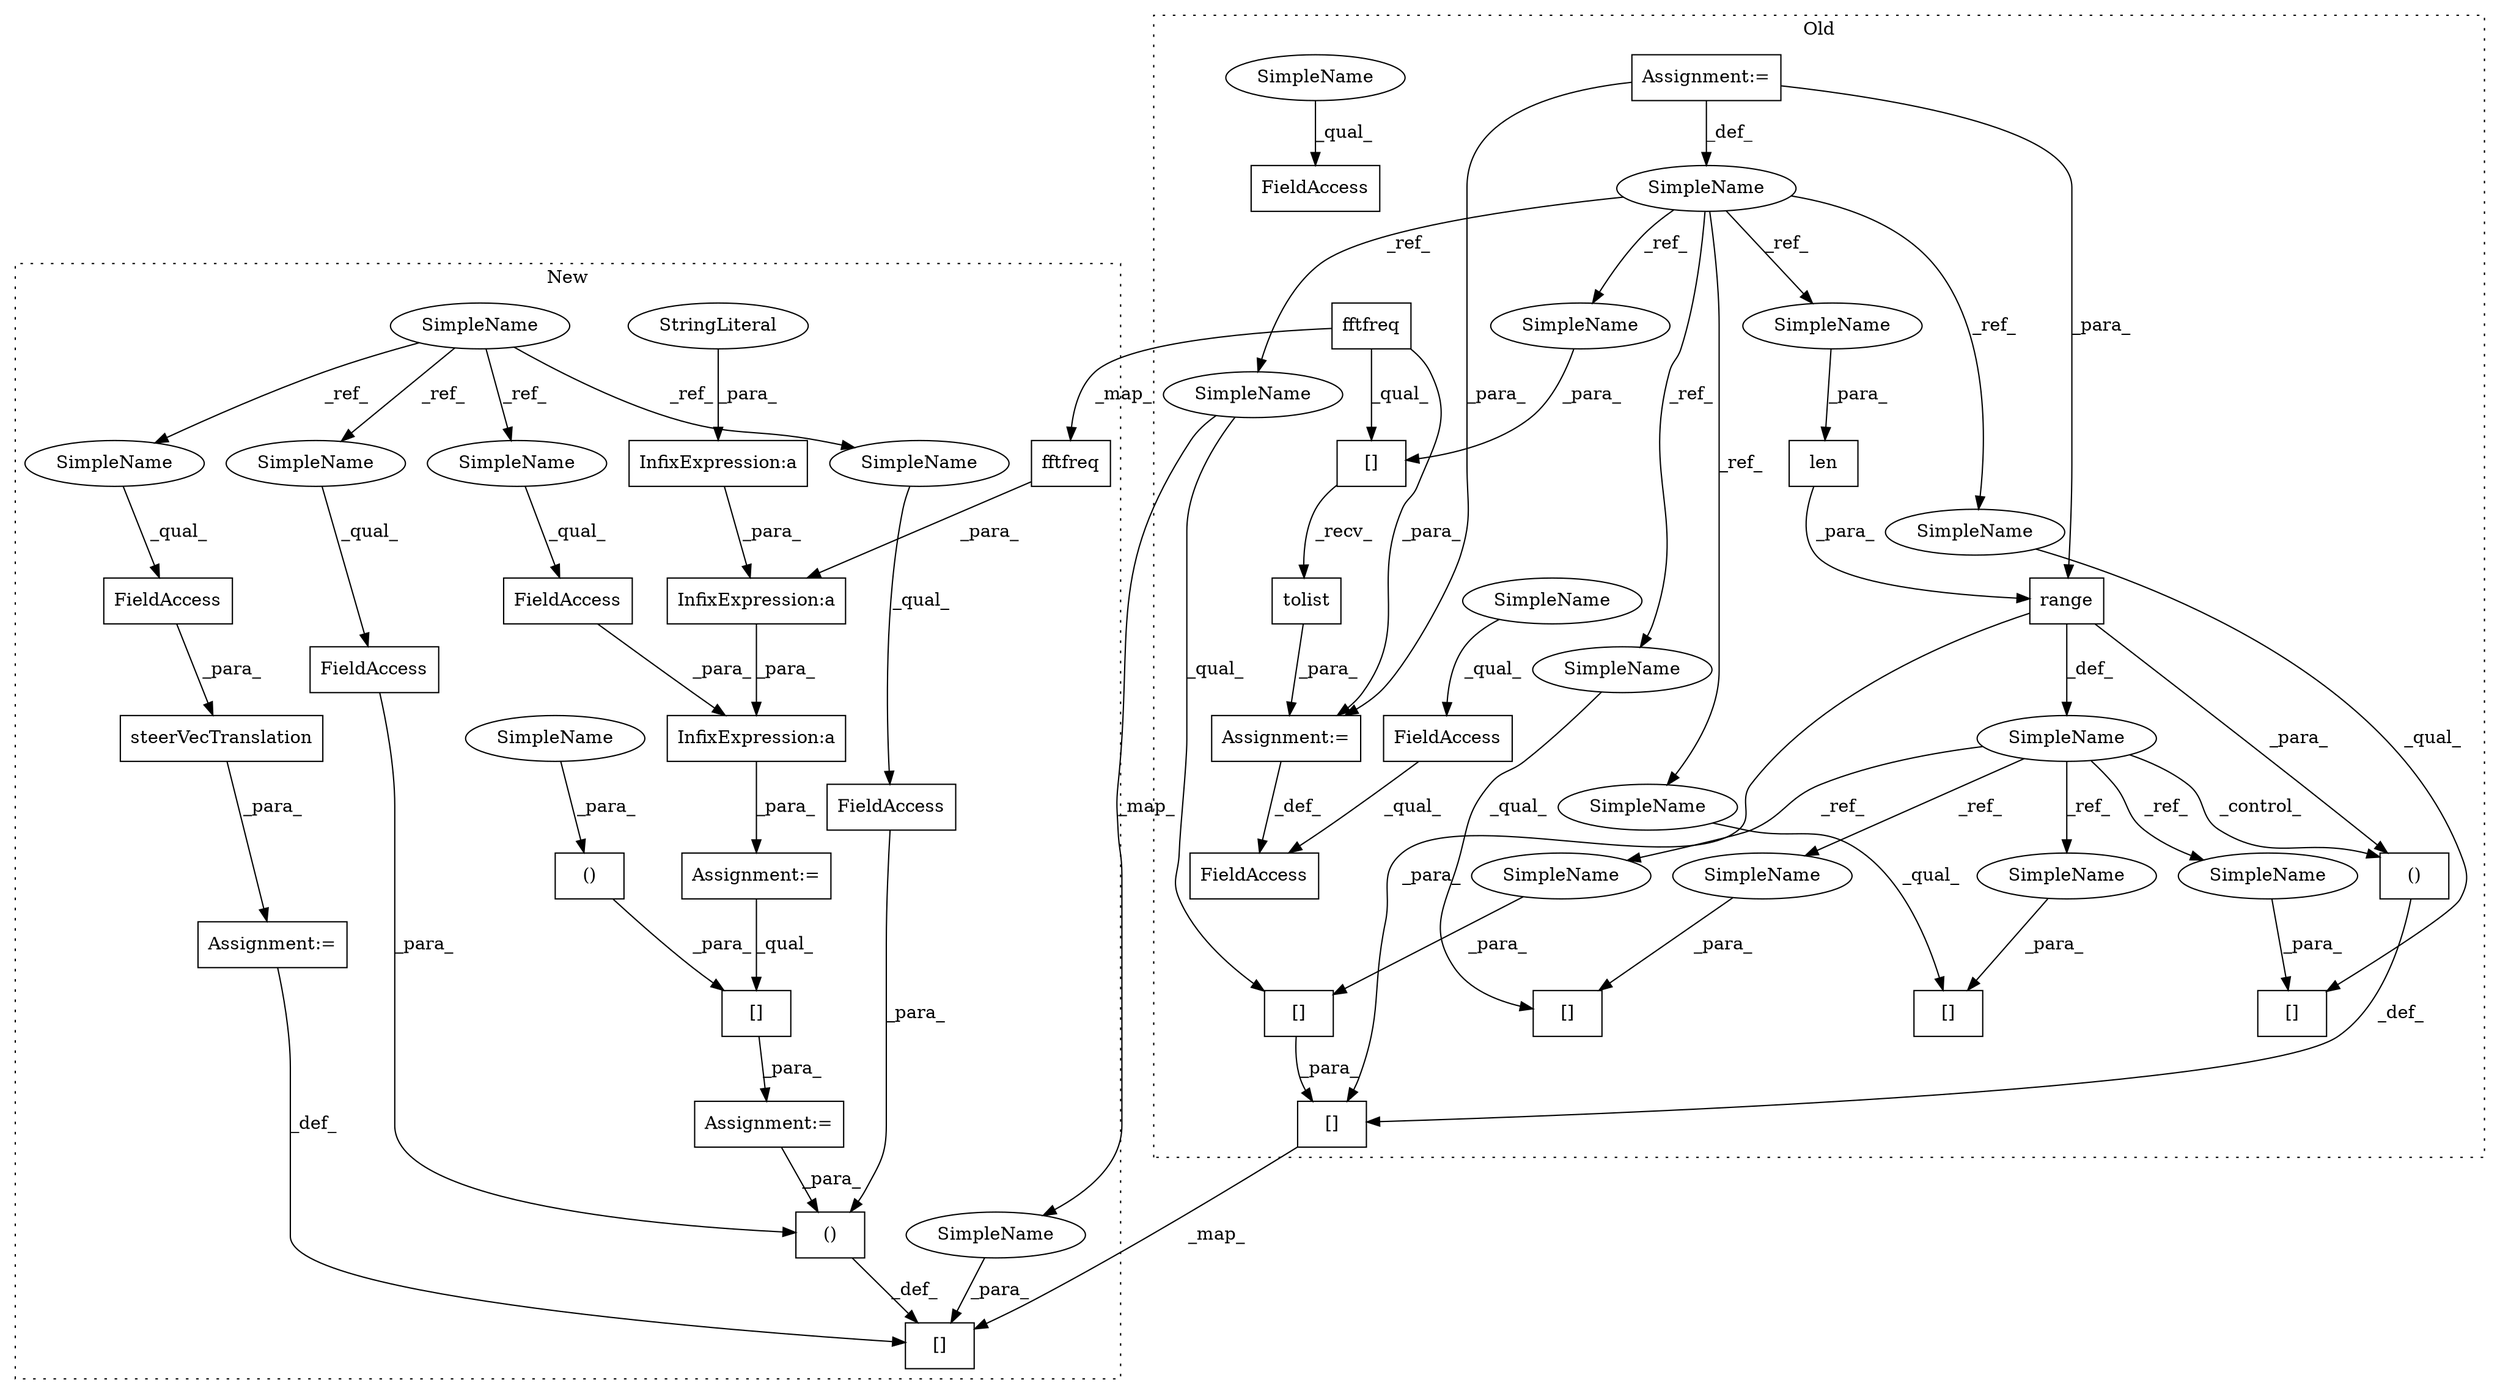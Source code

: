 digraph G {
subgraph cluster0 {
1 [label="tolist" a="32" s="15214" l="8" shape="box"];
3 [label="Assignment:=" a="7" s="15185" l="1" shape="box"];
4 [label="Assignment:=" a="7" s="15140" l="1" shape="box"];
6 [label="len" a="32" s="15392,15397" l="4,1" shape="box"];
7 [label="range" a="32" s="15386,15398" l="6,1" shape="box"];
8 [label="fftfreq" a="32" s="15201" l="9" shape="box"];
10 [label="[]" a="2" s="15417,15426" l="2,1" shape="box"];
11 [label="SimpleName" a="42" s="15139" l="1" shape="ellipse"];
12 [label="[]" a="2" s="15718,15727" l="2,1" shape="box"];
13 [label="FieldAccess" a="22" s="15169" l="16" shape="box"];
14 [label="[]" a="2" s="15669,15678" l="2,1" shape="box"];
15 [label="FieldAccess" a="22" s="15169" l="14" shape="box"];
16 [label="[]" a="2" s="15186,15212" l="25,1" shape="box"];
17 [label="SimpleName" a="42" s="15376" l="7" shape="ellipse"];
18 [label="[]" a="2" s="15486,15495" l="2,1" shape="box"];
20 [label="[]" a="2" s="15666,15679" l="3,1" shape="box"];
21 [label="()" a="106" s="15624" l="27" shape="box"];
29 [label="FieldAccess" a="22" s="15553" l="14" shape="box"];
37 [label="SimpleName" a="42" s="15488" l="7" shape="ellipse"];
38 [label="SimpleName" a="42" s="15671" l="7" shape="ellipse"];
39 [label="SimpleName" a="42" s="15720" l="7" shape="ellipse"];
40 [label="SimpleName" a="42" s="15419" l="7" shape="ellipse"];
47 [label="SimpleName" a="42" s="15486" l="1" shape="ellipse"];
48 [label="SimpleName" a="42" s="15417" l="1" shape="ellipse"];
49 [label="SimpleName" a="42" s="15669" l="1" shape="ellipse"];
50 [label="SimpleName" a="42" s="15211" l="1" shape="ellipse"];
51 [label="SimpleName" a="42" s="15718" l="1" shape="ellipse"];
52 [label="SimpleName" a="42" s="15396" l="1" shape="ellipse"];
53 [label="SimpleName" a="42" s="15553" l="4" shape="ellipse"];
54 [label="SimpleName" a="42" s="15169" l="4" shape="ellipse"];
label = "Old";
style="dotted";
}
subgraph cluster1 {
2 [label="[]" a="2" s="13120,13153" l="12,2" shape="box"];
5 [label="Assignment:=" a="7" s="12695" l="1" shape="box"];
9 [label="fftfreq" a="32" s="12740" l="9" shape="box"];
19 [label="[]" a="2" s="13329,13333" l="3,1" shape="box"];
22 [label="()" a="106" s="13132" l="21" shape="box"];
23 [label="InfixExpression:a" a="27" s="12722" l="3" shape="box"];
24 [label="InfixExpression:a" a="27" s="12716" l="3" shape="box"];
25 [label="InfixExpression:a" a="27" s="12750" l="3" shape="box"];
26 [label="()" a="106" s="13255" l="59" shape="box"];
27 [label="FieldAccess" a="22" s="13275" l="7" shape="box"];
28 [label="SimpleName" a="42" s="12498" l="4" shape="ellipse"];
30 [label="FieldAccess" a="22" s="13255" l="7" shape="box"];
31 [label="FieldAccess" a="22" s="12897" l="10" shape="box"];
32 [label="FieldAccess" a="22" s="12753" l="6" shape="box"];
33 [label="steerVecTranslation" a="32" s="12877,12907" l="20,1" shape="box"];
34 [label="Assignment:=" a="7" s="13119" l="1" shape="box"];
35 [label="StringLiteral" a="45" s="12699" l="17" shape="ellipse"];
36 [label="Assignment:=" a="7" s="12876" l="1" shape="box"];
41 [label="SimpleName" a="42" s="13332" l="1" shape="ellipse"];
42 [label="SimpleName" a="42" s="13132" l="1" shape="ellipse"];
43 [label="SimpleName" a="42" s="12753" l="4" shape="ellipse"];
44 [label="SimpleName" a="42" s="13255" l="4" shape="ellipse"];
45 [label="SimpleName" a="42" s="12897" l="4" shape="ellipse"];
46 [label="SimpleName" a="42" s="13275" l="4" shape="ellipse"];
label = "New";
style="dotted";
}
1 -> 3 [label="_para_"];
2 -> 34 [label="_para_"];
3 -> 13 [label="_def_"];
4 -> 3 [label="_para_"];
4 -> 7 [label="_para_"];
4 -> 11 [label="_def_"];
5 -> 2 [label="_qual_"];
6 -> 7 [label="_para_"];
7 -> 21 [label="_para_"];
7 -> 17 [label="_def_"];
7 -> 20 [label="_para_"];
8 -> 9 [label="_map_"];
8 -> 3 [label="_para_"];
8 -> 16 [label="_qual_"];
9 -> 23 [label="_para_"];
11 -> 48 [label="_ref_"];
11 -> 51 [label="_ref_"];
11 -> 47 [label="_ref_"];
11 -> 50 [label="_ref_"];
11 -> 49 [label="_ref_"];
11 -> 52 [label="_ref_"];
14 -> 20 [label="_para_"];
15 -> 13 [label="_qual_"];
16 -> 1 [label="_recv_"];
17 -> 21 [label="_control_"];
17 -> 37 [label="_ref_"];
17 -> 39 [label="_ref_"];
17 -> 38 [label="_ref_"];
17 -> 40 [label="_ref_"];
20 -> 19 [label="_map_"];
21 -> 20 [label="_def_"];
22 -> 2 [label="_para_"];
23 -> 25 [label="_para_"];
24 -> 23 [label="_para_"];
25 -> 5 [label="_para_"];
26 -> 19 [label="_def_"];
27 -> 26 [label="_para_"];
28 -> 43 [label="_ref_"];
28 -> 45 [label="_ref_"];
28 -> 46 [label="_ref_"];
28 -> 44 [label="_ref_"];
30 -> 26 [label="_para_"];
31 -> 33 [label="_para_"];
32 -> 25 [label="_para_"];
33 -> 36 [label="_para_"];
34 -> 26 [label="_para_"];
35 -> 24 [label="_para_"];
36 -> 19 [label="_def_"];
37 -> 18 [label="_para_"];
38 -> 14 [label="_para_"];
39 -> 12 [label="_para_"];
40 -> 10 [label="_para_"];
41 -> 19 [label="_para_"];
42 -> 22 [label="_para_"];
43 -> 32 [label="_qual_"];
44 -> 30 [label="_qual_"];
45 -> 31 [label="_qual_"];
46 -> 27 [label="_qual_"];
47 -> 18 [label="_qual_"];
48 -> 10 [label="_qual_"];
49 -> 14 [label="_qual_"];
49 -> 41 [label="_map_"];
50 -> 16 [label="_para_"];
51 -> 12 [label="_qual_"];
52 -> 6 [label="_para_"];
53 -> 29 [label="_qual_"];
54 -> 15 [label="_qual_"];
}